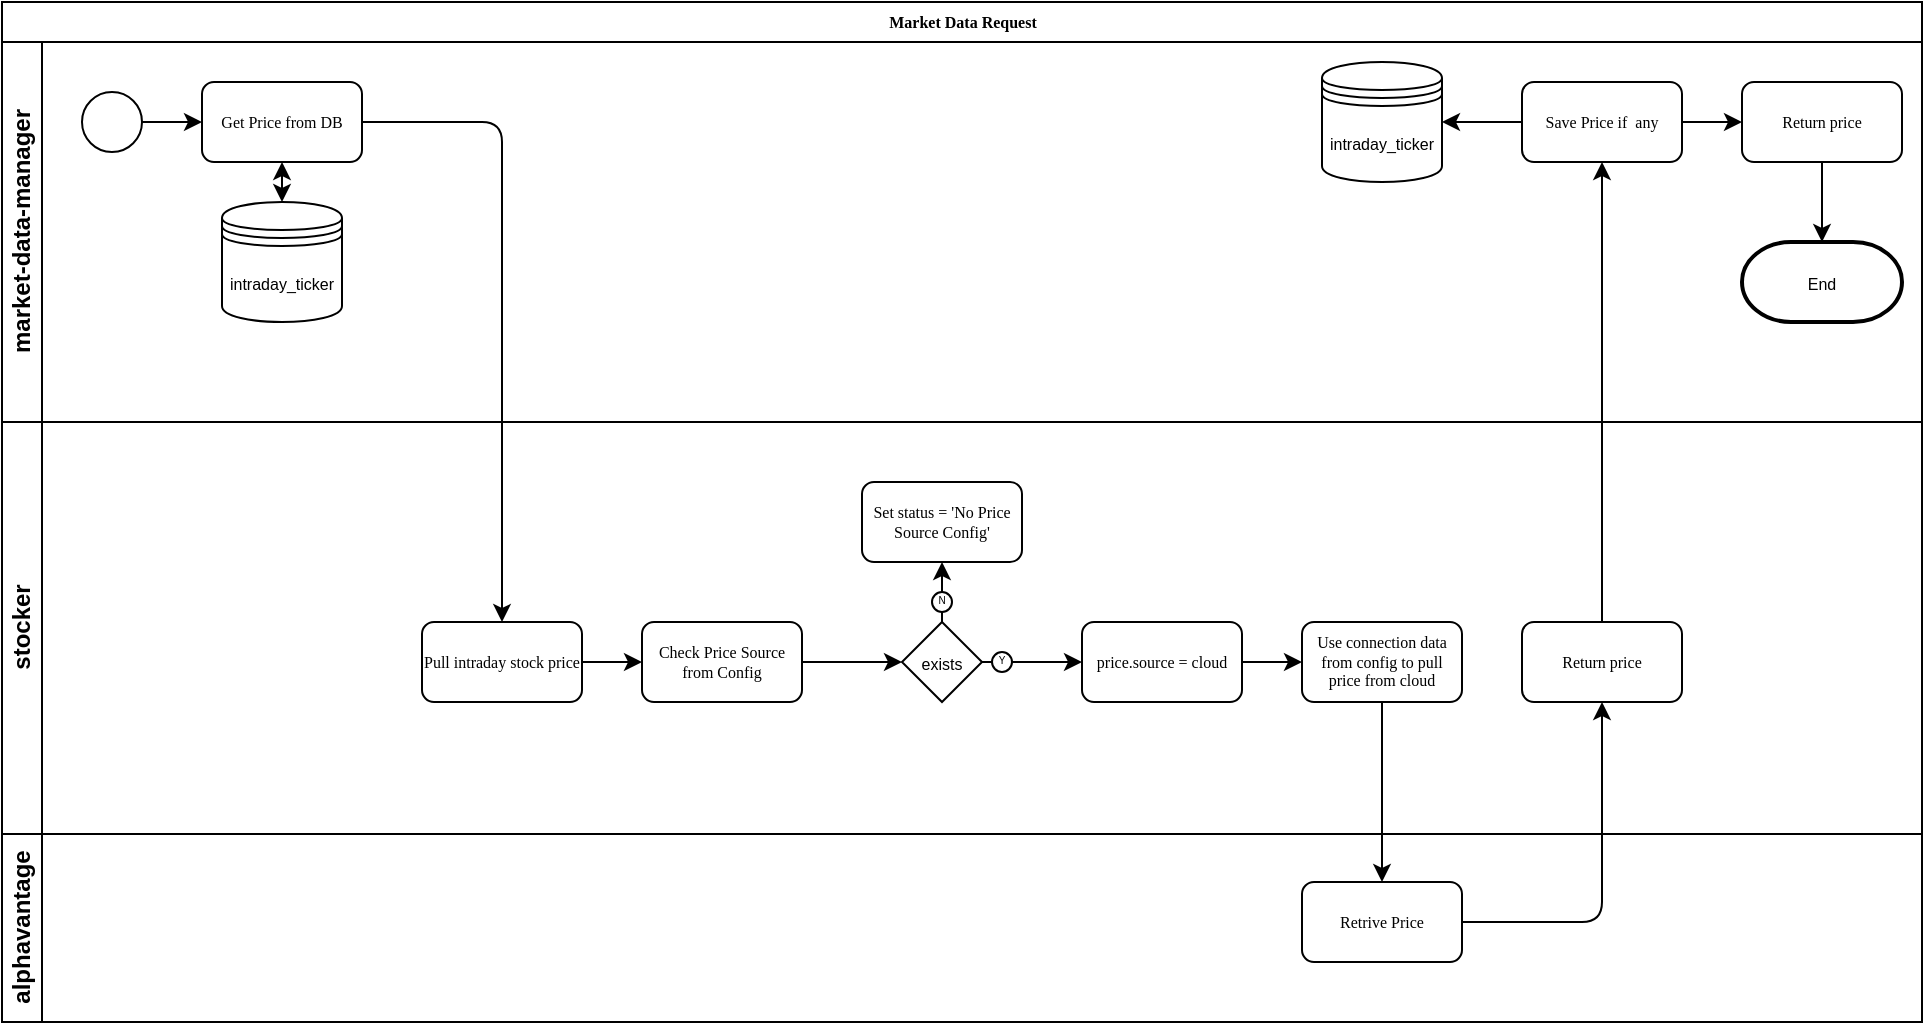 <mxfile version="14.5.6" type="github">
  <diagram name="Page-1" id="c7488fd3-1785-93aa-aadb-54a6760d102a">
    <mxGraphModel dx="484" dy="248" grid="1" gridSize="10" guides="1" tooltips="1" connect="1" arrows="1" fold="1" page="1" pageScale="1" pageWidth="1100" pageHeight="850" background="#ffffff" math="0" shadow="0">
      <root>
        <mxCell id="0" />
        <mxCell id="1" parent="0" />
        <mxCell id="2b4e8129b02d487f-1" value="Market Data Request" style="swimlane;html=1;childLayout=stackLayout;horizontal=1;startSize=20;horizontalStack=0;rounded=0;shadow=0;labelBackgroundColor=none;strokeWidth=1;fontFamily=Verdana;fontSize=8;align=center;" parent="1" vertex="1">
          <mxGeometry x="40" y="40" width="960" height="510" as="geometry" />
        </mxCell>
        <mxCell id="2b4e8129b02d487f-2" value="market-data-manager" style="swimlane;html=1;startSize=20;horizontal=0;" parent="2b4e8129b02d487f-1" vertex="1">
          <mxGeometry y="20" width="960" height="190" as="geometry" />
        </mxCell>
        <mxCell id="2b4e8129b02d487f-5" value="" style="ellipse;whiteSpace=wrap;html=1;rounded=0;shadow=0;labelBackgroundColor=none;strokeWidth=1;fontFamily=Verdana;fontSize=8;align=center;" parent="2b4e8129b02d487f-2" vertex="1">
          <mxGeometry x="40" y="25" width="30" height="30" as="geometry" />
        </mxCell>
        <mxCell id="Pf73WwRm9JOosWUUZSkn-2" value="Get Price from DB" style="rounded=1;whiteSpace=wrap;html=1;shadow=0;labelBackgroundColor=none;strokeWidth=1;fontFamily=Verdana;fontSize=8;align=center;" vertex="1" parent="2b4e8129b02d487f-2">
          <mxGeometry x="100" y="20" width="80" height="40" as="geometry" />
        </mxCell>
        <mxCell id="Pf73WwRm9JOosWUUZSkn-3" value="" style="endArrow=classic;html=1;exitX=1;exitY=0.5;exitDx=0;exitDy=0;entryX=0;entryY=0.5;entryDx=0;entryDy=0;" edge="1" parent="2b4e8129b02d487f-2" source="2b4e8129b02d487f-5" target="Pf73WwRm9JOosWUUZSkn-2">
          <mxGeometry width="50" height="50" relative="1" as="geometry">
            <mxPoint x="50" y="109" as="sourcePoint" />
            <mxPoint x="100" y="59" as="targetPoint" />
          </mxGeometry>
        </mxCell>
        <mxCell id="Pf73WwRm9JOosWUUZSkn-5" value="" style="endArrow=classic;startArrow=classic;html=1;entryX=0.5;entryY=1;entryDx=0;entryDy=0;" edge="1" parent="2b4e8129b02d487f-2" source="Pf73WwRm9JOosWUUZSkn-51" target="Pf73WwRm9JOosWUUZSkn-2">
          <mxGeometry width="50" height="50" relative="1" as="geometry">
            <mxPoint x="140" y="80" as="sourcePoint" />
            <mxPoint x="160" y="60" as="targetPoint" />
          </mxGeometry>
        </mxCell>
        <mxCell id="Pf73WwRm9JOosWUUZSkn-27" value="Save Price if &amp;nbsp;any" style="rounded=1;whiteSpace=wrap;html=1;shadow=0;labelBackgroundColor=none;strokeWidth=1;fontFamily=Verdana;fontSize=8;align=center;" vertex="1" parent="2b4e8129b02d487f-2">
          <mxGeometry x="760" y="20" width="80" height="40" as="geometry" />
        </mxCell>
        <mxCell id="Pf73WwRm9JOosWUUZSkn-31" value="" style="endArrow=classic;html=1;exitX=0;exitY=0.5;exitDx=0;exitDy=0;entryX=1;entryY=0.5;entryDx=0;entryDy=0;" edge="1" parent="2b4e8129b02d487f-2" source="Pf73WwRm9JOosWUUZSkn-27" target="Pf73WwRm9JOosWUUZSkn-45">
          <mxGeometry width="50" height="50" relative="1" as="geometry">
            <mxPoint x="630" y="250" as="sourcePoint" />
            <mxPoint x="730" y="40" as="targetPoint" />
          </mxGeometry>
        </mxCell>
        <mxCell id="Pf73WwRm9JOosWUUZSkn-32" value="Return price" style="rounded=1;whiteSpace=wrap;html=1;shadow=0;labelBackgroundColor=none;strokeWidth=1;fontFamily=Verdana;fontSize=8;align=center;" vertex="1" parent="2b4e8129b02d487f-2">
          <mxGeometry x="870" y="20" width="80" height="40" as="geometry" />
        </mxCell>
        <mxCell id="Pf73WwRm9JOosWUUZSkn-44" value="&lt;font style=&quot;font-size: 8px&quot;&gt;End&lt;/font&gt;" style="strokeWidth=2;html=1;shape=mxgraph.flowchart.terminator;whiteSpace=wrap;" vertex="1" parent="2b4e8129b02d487f-2">
          <mxGeometry x="870" y="100" width="80" height="40" as="geometry" />
        </mxCell>
        <mxCell id="Pf73WwRm9JOosWUUZSkn-45" value="&lt;font style=&quot;font-size: 8px&quot;&gt;intraday_ticker&lt;/font&gt;" style="shape=datastore;whiteSpace=wrap;html=1;" vertex="1" parent="2b4e8129b02d487f-2">
          <mxGeometry x="660" y="10" width="60" height="60" as="geometry" />
        </mxCell>
        <mxCell id="Pf73WwRm9JOosWUUZSkn-46" value="" style="endArrow=classic;html=1;entryX=0;entryY=0.5;entryDx=0;entryDy=0;exitX=1;exitY=0.5;exitDx=0;exitDy=0;" edge="1" parent="2b4e8129b02d487f-2" source="Pf73WwRm9JOosWUUZSkn-27" target="Pf73WwRm9JOosWUUZSkn-32">
          <mxGeometry width="50" height="50" relative="1" as="geometry">
            <mxPoint x="780" y="140" as="sourcePoint" />
            <mxPoint x="830" y="90" as="targetPoint" />
          </mxGeometry>
        </mxCell>
        <mxCell id="Pf73WwRm9JOosWUUZSkn-48" value="" style="endArrow=classic;html=1;entryX=0.5;entryY=0;entryDx=0;entryDy=0;entryPerimeter=0;exitX=0.5;exitY=1;exitDx=0;exitDy=0;" edge="1" parent="2b4e8129b02d487f-2" source="Pf73WwRm9JOosWUUZSkn-32" target="Pf73WwRm9JOosWUUZSkn-44">
          <mxGeometry width="50" height="50" relative="1" as="geometry">
            <mxPoint x="830" y="170" as="sourcePoint" />
            <mxPoint x="880" y="120" as="targetPoint" />
          </mxGeometry>
        </mxCell>
        <mxCell id="Pf73WwRm9JOosWUUZSkn-51" value="&lt;font style=&quot;font-size: 8px&quot;&gt;intraday_ticker&lt;/font&gt;" style="shape=datastore;whiteSpace=wrap;html=1;" vertex="1" parent="2b4e8129b02d487f-2">
          <mxGeometry x="110" y="80" width="60" height="60" as="geometry" />
        </mxCell>
        <mxCell id="2b4e8129b02d487f-3" value="stocker" style="swimlane;html=1;startSize=20;horizontal=0;" parent="2b4e8129b02d487f-1" vertex="1">
          <mxGeometry y="210" width="960" height="206" as="geometry" />
        </mxCell>
        <mxCell id="2b4e8129b02d487f-6" value="Pull intraday stock price" style="rounded=1;whiteSpace=wrap;html=1;shadow=0;labelBackgroundColor=none;strokeWidth=1;fontFamily=Verdana;fontSize=8;align=center;" parent="2b4e8129b02d487f-3" vertex="1">
          <mxGeometry x="210" y="100" width="80" height="40" as="geometry" />
        </mxCell>
        <mxCell id="Pf73WwRm9JOosWUUZSkn-1" value="Check Price Source from Config" style="rounded=1;whiteSpace=wrap;html=1;shadow=0;labelBackgroundColor=none;strokeWidth=1;fontFamily=Verdana;fontSize=8;align=center;" vertex="1" parent="2b4e8129b02d487f-3">
          <mxGeometry x="320" y="100" width="80" height="40" as="geometry" />
        </mxCell>
        <mxCell id="Pf73WwRm9JOosWUUZSkn-7" value="" style="endArrow=classic;html=1;exitX=1;exitY=0.5;exitDx=0;exitDy=0;entryX=0;entryY=0.5;entryDx=0;entryDy=0;" edge="1" parent="2b4e8129b02d487f-3" source="2b4e8129b02d487f-6" target="Pf73WwRm9JOosWUUZSkn-1">
          <mxGeometry width="50" height="50" relative="1" as="geometry">
            <mxPoint x="340" y="200" as="sourcePoint" />
            <mxPoint x="390" y="150" as="targetPoint" />
          </mxGeometry>
        </mxCell>
        <mxCell id="Pf73WwRm9JOosWUUZSkn-10" value="&lt;font style=&quot;font-size: 8px&quot;&gt;exists&lt;/font&gt;" style="rhombus;whiteSpace=wrap;html=1;" vertex="1" parent="2b4e8129b02d487f-3">
          <mxGeometry x="450" y="100" width="40" height="40" as="geometry" />
        </mxCell>
        <mxCell id="Pf73WwRm9JOosWUUZSkn-11" value="Use connection data from config to pull price from cloud" style="rounded=1;whiteSpace=wrap;html=1;shadow=0;labelBackgroundColor=none;strokeWidth=1;fontFamily=Verdana;fontSize=8;align=center;" vertex="1" parent="2b4e8129b02d487f-3">
          <mxGeometry x="650" y="100" width="80" height="40" as="geometry" />
        </mxCell>
        <mxCell id="Pf73WwRm9JOosWUUZSkn-12" value="price.source = cloud" style="rounded=1;whiteSpace=wrap;html=1;shadow=0;labelBackgroundColor=none;strokeWidth=1;fontFamily=Verdana;fontSize=8;align=center;" vertex="1" parent="2b4e8129b02d487f-3">
          <mxGeometry x="540" y="100" width="80" height="40" as="geometry" />
        </mxCell>
        <mxCell id="Pf73WwRm9JOosWUUZSkn-15" value="Return price" style="rounded=1;whiteSpace=wrap;html=1;shadow=0;labelBackgroundColor=none;strokeWidth=1;fontFamily=Verdana;fontSize=8;align=center;" vertex="1" parent="2b4e8129b02d487f-3">
          <mxGeometry x="760" y="100" width="80" height="40" as="geometry" />
        </mxCell>
        <mxCell id="Pf73WwRm9JOosWUUZSkn-17" value="" style="endArrow=classic;html=1;exitX=1;exitY=0.5;exitDx=0;exitDy=0;entryX=0;entryY=0.5;entryDx=0;entryDy=0;" edge="1" parent="2b4e8129b02d487f-3" source="Pf73WwRm9JOosWUUZSkn-1" target="Pf73WwRm9JOosWUUZSkn-10">
          <mxGeometry width="50" height="50" relative="1" as="geometry">
            <mxPoint x="450" y="230" as="sourcePoint" />
            <mxPoint x="500" y="180" as="targetPoint" />
          </mxGeometry>
        </mxCell>
        <mxCell id="Pf73WwRm9JOosWUUZSkn-18" value="" style="endArrow=classic;html=1;exitX=1;exitY=0.5;exitDx=0;exitDy=0;entryX=0;entryY=0.5;entryDx=0;entryDy=0;" edge="1" parent="2b4e8129b02d487f-3" source="Pf73WwRm9JOosWUUZSkn-10" target="Pf73WwRm9JOosWUUZSkn-12">
          <mxGeometry width="50" height="50" relative="1" as="geometry">
            <mxPoint x="520" y="220" as="sourcePoint" />
            <mxPoint x="570" y="170" as="targetPoint" />
          </mxGeometry>
        </mxCell>
        <mxCell id="Pf73WwRm9JOosWUUZSkn-19" value="" style="endArrow=classic;html=1;entryX=0;entryY=0.5;entryDx=0;entryDy=0;" edge="1" parent="2b4e8129b02d487f-3" source="Pf73WwRm9JOosWUUZSkn-12" target="Pf73WwRm9JOosWUUZSkn-11">
          <mxGeometry width="50" height="50" relative="1" as="geometry">
            <mxPoint x="490" y="180" as="sourcePoint" />
            <mxPoint x="580" y="180" as="targetPoint" />
          </mxGeometry>
        </mxCell>
        <mxCell id="Pf73WwRm9JOosWUUZSkn-23" value="&lt;div style=&quot;text-align: justify&quot;&gt;&lt;span style=&quot;font-size: 6px&quot;&gt;&lt;sup&gt;Y&lt;/sup&gt;&lt;/span&gt;&lt;/div&gt;" style="ellipse;whiteSpace=wrap;html=1;aspect=fixed;" vertex="1" parent="2b4e8129b02d487f-3">
          <mxGeometry x="495" y="115" width="10" height="10" as="geometry" />
        </mxCell>
        <mxCell id="Pf73WwRm9JOosWUUZSkn-24" value="Set status = &#39;No Price Source Config&#39;" style="rounded=1;whiteSpace=wrap;html=1;shadow=0;labelBackgroundColor=none;strokeWidth=1;fontFamily=Verdana;fontSize=8;align=center;" vertex="1" parent="2b4e8129b02d487f-3">
          <mxGeometry x="430" y="30" width="80" height="40" as="geometry" />
        </mxCell>
        <mxCell id="Pf73WwRm9JOosWUUZSkn-53" value="" style="endArrow=classic;html=1;entryX=0.5;entryY=1;entryDx=0;entryDy=0;exitX=0.5;exitY=0;exitDx=0;exitDy=0;" edge="1" parent="2b4e8129b02d487f-3" source="Pf73WwRm9JOosWUUZSkn-10" target="Pf73WwRm9JOosWUUZSkn-24">
          <mxGeometry width="50" height="50" relative="1" as="geometry">
            <mxPoint x="360" y="110" as="sourcePoint" />
            <mxPoint x="410" y="60" as="targetPoint" />
          </mxGeometry>
        </mxCell>
        <mxCell id="Pf73WwRm9JOosWUUZSkn-26" value="&lt;div style=&quot;text-align: justify&quot;&gt;&lt;span style=&quot;font-size: 6px&quot;&gt;&lt;sup&gt;N&lt;/sup&gt;&lt;/span&gt;&lt;/div&gt;" style="ellipse;whiteSpace=wrap;html=1;aspect=fixed;" vertex="1" parent="2b4e8129b02d487f-3">
          <mxGeometry x="465" y="85" width="10" height="10" as="geometry" />
        </mxCell>
        <mxCell id="2b4e8129b02d487f-4" value="alphavantage" style="swimlane;html=1;startSize=20;horizontal=0;" parent="2b4e8129b02d487f-1" vertex="1">
          <mxGeometry y="416" width="960" height="94" as="geometry" />
        </mxCell>
        <mxCell id="Pf73WwRm9JOosWUUZSkn-13" value="Retrive Price" style="rounded=1;whiteSpace=wrap;html=1;shadow=0;labelBackgroundColor=none;strokeWidth=1;fontFamily=Verdana;fontSize=8;align=center;" vertex="1" parent="2b4e8129b02d487f-4">
          <mxGeometry x="650" y="24" width="80" height="40" as="geometry" />
        </mxCell>
        <mxCell id="Pf73WwRm9JOosWUUZSkn-6" value="" style="endArrow=classic;html=1;exitX=1;exitY=0.5;exitDx=0;exitDy=0;entryX=0.5;entryY=0;entryDx=0;entryDy=0;" edge="1" parent="2b4e8129b02d487f-1" source="Pf73WwRm9JOosWUUZSkn-2" target="2b4e8129b02d487f-6">
          <mxGeometry width="50" height="50" relative="1" as="geometry">
            <mxPoint x="240" y="110" as="sourcePoint" />
            <mxPoint x="290" y="60" as="targetPoint" />
            <Array as="points">
              <mxPoint x="250" y="60" />
            </Array>
          </mxGeometry>
        </mxCell>
        <mxCell id="Pf73WwRm9JOosWUUZSkn-16" value="" style="endArrow=classic;html=1;entryX=0.5;entryY=1;entryDx=0;entryDy=0;exitX=1;exitY=0.5;exitDx=0;exitDy=0;" edge="1" parent="2b4e8129b02d487f-1" source="Pf73WwRm9JOosWUUZSkn-13" target="Pf73WwRm9JOosWUUZSkn-15">
          <mxGeometry width="50" height="50" relative="1" as="geometry">
            <mxPoint x="760" y="500" as="sourcePoint" />
            <mxPoint x="810" y="450" as="targetPoint" />
            <Array as="points">
              <mxPoint x="800" y="460" />
            </Array>
          </mxGeometry>
        </mxCell>
        <mxCell id="Pf73WwRm9JOosWUUZSkn-20" value="" style="endArrow=classic;html=1;entryX=0.5;entryY=0;entryDx=0;entryDy=0;exitX=0.5;exitY=1;exitDx=0;exitDy=0;" edge="1" parent="2b4e8129b02d487f-1" source="Pf73WwRm9JOosWUUZSkn-11" target="Pf73WwRm9JOosWUUZSkn-13">
          <mxGeometry width="50" height="50" relative="1" as="geometry">
            <mxPoint x="690" y="370" as="sourcePoint" />
            <mxPoint x="740" y="320" as="targetPoint" />
          </mxGeometry>
        </mxCell>
        <mxCell id="Pf73WwRm9JOosWUUZSkn-47" value="" style="endArrow=classic;html=1;exitX=0.5;exitY=0;exitDx=0;exitDy=0;entryX=0.5;entryY=1;entryDx=0;entryDy=0;" edge="1" parent="2b4e8129b02d487f-1" source="Pf73WwRm9JOosWUUZSkn-15" target="Pf73WwRm9JOosWUUZSkn-27">
          <mxGeometry width="50" height="50" relative="1" as="geometry">
            <mxPoint x="790" y="190" as="sourcePoint" />
            <mxPoint x="840" y="140" as="targetPoint" />
          </mxGeometry>
        </mxCell>
      </root>
    </mxGraphModel>
  </diagram>
</mxfile>
